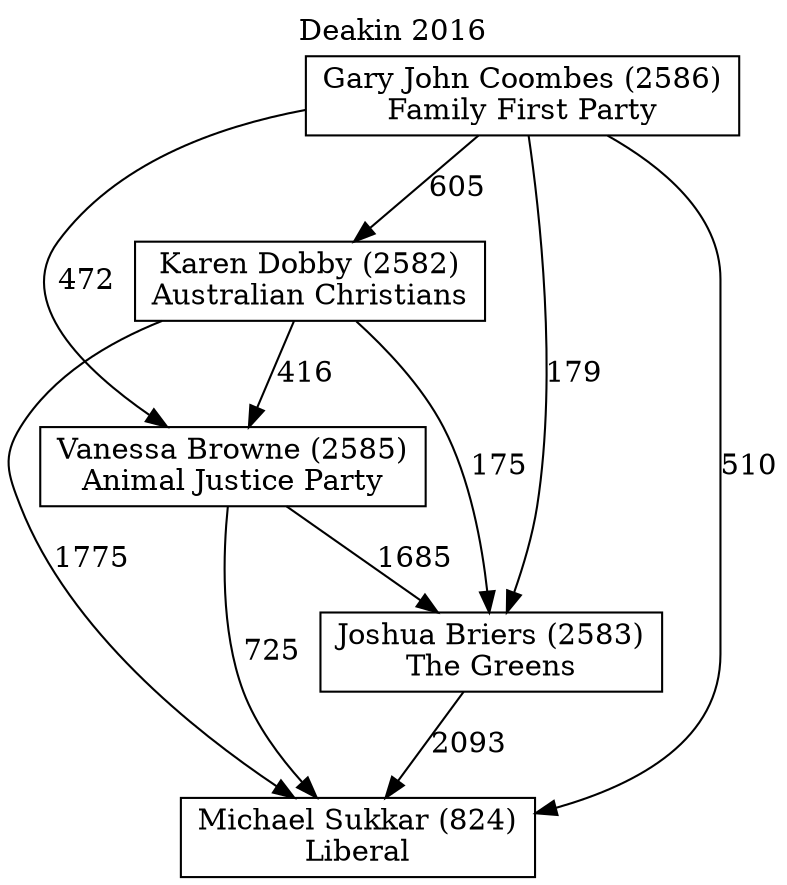 // House preference flow
digraph "Michael Sukkar (824)_Deakin_2016" {
	graph [label="Deakin 2016" labelloc=t mclimit=10]
	node [shape=box]
	"Michael Sukkar (824)" [label="Michael Sukkar (824)
Liberal"]
	"Joshua Briers (2583)" [label="Joshua Briers (2583)
The Greens"]
	"Vanessa Browne (2585)" [label="Vanessa Browne (2585)
Animal Justice Party"]
	"Karen Dobby (2582)" [label="Karen Dobby (2582)
Australian Christians"]
	"Gary John Coombes (2586)" [label="Gary John Coombes (2586)
Family First Party"]
	"Joshua Briers (2583)" -> "Michael Sukkar (824)" [label=2093]
	"Vanessa Browne (2585)" -> "Joshua Briers (2583)" [label=1685]
	"Karen Dobby (2582)" -> "Vanessa Browne (2585)" [label=416]
	"Gary John Coombes (2586)" -> "Karen Dobby (2582)" [label=605]
	"Vanessa Browne (2585)" -> "Michael Sukkar (824)" [label=725]
	"Karen Dobby (2582)" -> "Michael Sukkar (824)" [label=1775]
	"Gary John Coombes (2586)" -> "Michael Sukkar (824)" [label=510]
	"Gary John Coombes (2586)" -> "Vanessa Browne (2585)" [label=472]
	"Karen Dobby (2582)" -> "Joshua Briers (2583)" [label=175]
	"Gary John Coombes (2586)" -> "Joshua Briers (2583)" [label=179]
}
